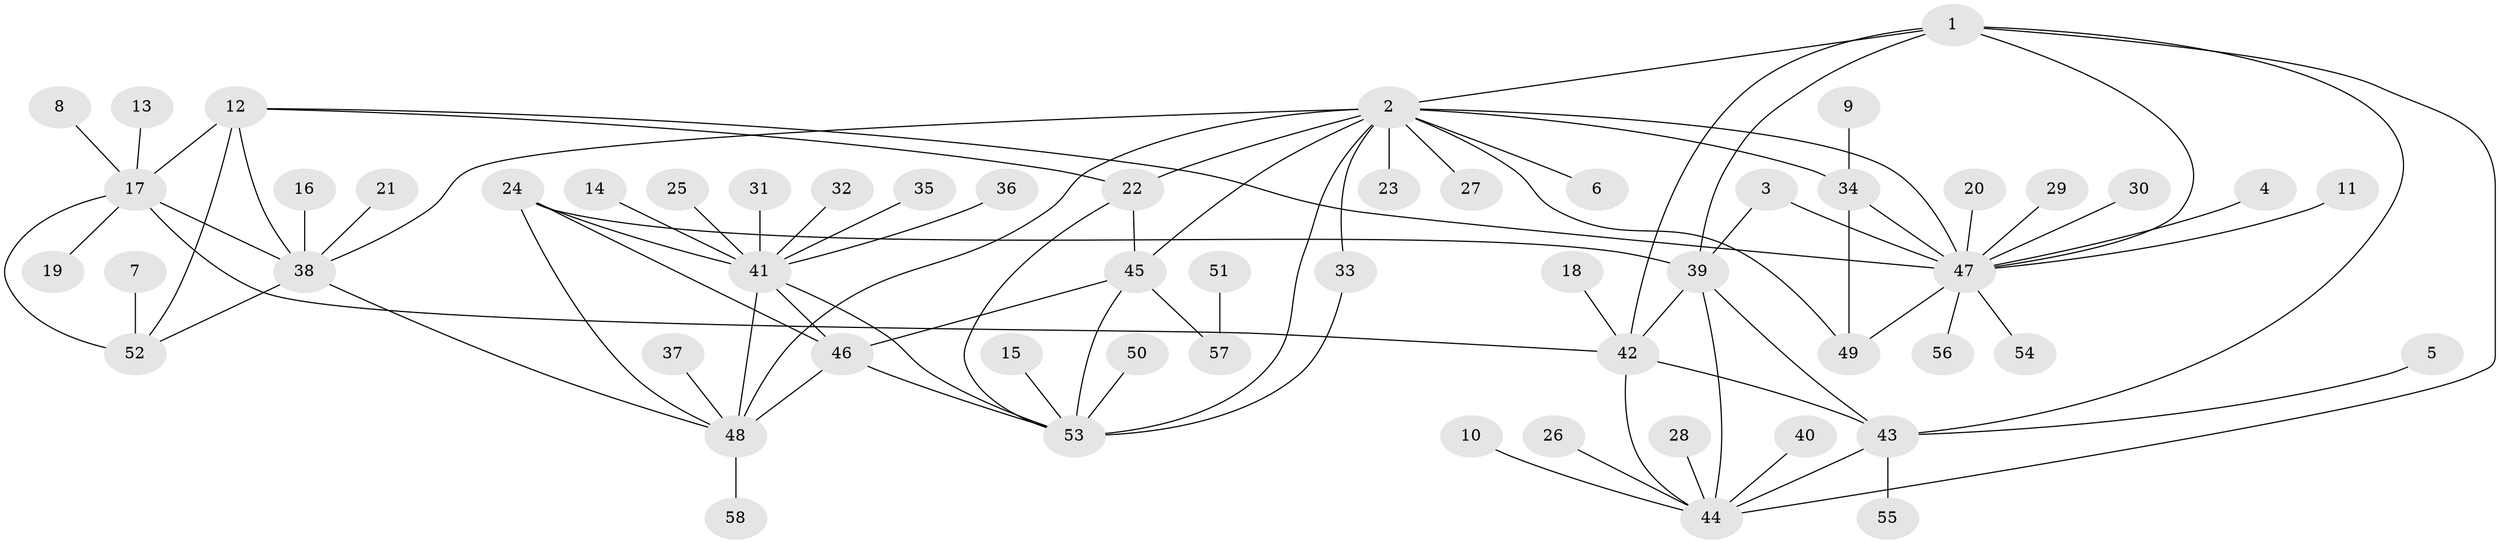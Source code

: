 // original degree distribution, {8: 0.04504504504504504, 5: 0.009009009009009009, 7: 0.06306306306306306, 6: 0.06306306306306306, 16: 0.009009009009009009, 9: 0.018018018018018018, 12: 0.009009009009009009, 11: 0.009009009009009009, 2: 0.16216216216216217, 1: 0.5945945945945946, 4: 0.009009009009009009, 3: 0.009009009009009009}
// Generated by graph-tools (version 1.1) at 2025/26/03/09/25 03:26:42]
// undirected, 58 vertices, 86 edges
graph export_dot {
graph [start="1"]
  node [color=gray90,style=filled];
  1;
  2;
  3;
  4;
  5;
  6;
  7;
  8;
  9;
  10;
  11;
  12;
  13;
  14;
  15;
  16;
  17;
  18;
  19;
  20;
  21;
  22;
  23;
  24;
  25;
  26;
  27;
  28;
  29;
  30;
  31;
  32;
  33;
  34;
  35;
  36;
  37;
  38;
  39;
  40;
  41;
  42;
  43;
  44;
  45;
  46;
  47;
  48;
  49;
  50;
  51;
  52;
  53;
  54;
  55;
  56;
  57;
  58;
  1 -- 2 [weight=1.0];
  1 -- 39 [weight=1.0];
  1 -- 42 [weight=1.0];
  1 -- 43 [weight=1.0];
  1 -- 44 [weight=1.0];
  1 -- 47 [weight=1.0];
  2 -- 6 [weight=1.0];
  2 -- 22 [weight=2.0];
  2 -- 23 [weight=1.0];
  2 -- 27 [weight=1.0];
  2 -- 33 [weight=1.0];
  2 -- 34 [weight=2.0];
  2 -- 38 [weight=1.0];
  2 -- 45 [weight=2.0];
  2 -- 47 [weight=2.0];
  2 -- 48 [weight=1.0];
  2 -- 49 [weight=2.0];
  2 -- 53 [weight=2.0];
  3 -- 39 [weight=1.0];
  3 -- 47 [weight=1.0];
  4 -- 47 [weight=1.0];
  5 -- 43 [weight=1.0];
  7 -- 52 [weight=1.0];
  8 -- 17 [weight=1.0];
  9 -- 34 [weight=1.0];
  10 -- 44 [weight=1.0];
  11 -- 47 [weight=1.0];
  12 -- 17 [weight=2.0];
  12 -- 22 [weight=1.0];
  12 -- 38 [weight=1.0];
  12 -- 47 [weight=1.0];
  12 -- 52 [weight=1.0];
  13 -- 17 [weight=1.0];
  14 -- 41 [weight=1.0];
  15 -- 53 [weight=1.0];
  16 -- 38 [weight=1.0];
  17 -- 19 [weight=1.0];
  17 -- 38 [weight=2.0];
  17 -- 42 [weight=1.0];
  17 -- 52 [weight=2.0];
  18 -- 42 [weight=1.0];
  20 -- 47 [weight=1.0];
  21 -- 38 [weight=1.0];
  22 -- 45 [weight=1.0];
  22 -- 53 [weight=1.0];
  24 -- 39 [weight=1.0];
  24 -- 41 [weight=1.0];
  24 -- 46 [weight=1.0];
  24 -- 48 [weight=2.0];
  25 -- 41 [weight=1.0];
  26 -- 44 [weight=1.0];
  28 -- 44 [weight=1.0];
  29 -- 47 [weight=1.0];
  30 -- 47 [weight=1.0];
  31 -- 41 [weight=1.0];
  32 -- 41 [weight=1.0];
  33 -- 53 [weight=1.0];
  34 -- 47 [weight=1.0];
  34 -- 49 [weight=1.0];
  35 -- 41 [weight=1.0];
  36 -- 41 [weight=1.0];
  37 -- 48 [weight=1.0];
  38 -- 48 [weight=1.0];
  38 -- 52 [weight=1.0];
  39 -- 42 [weight=1.0];
  39 -- 43 [weight=1.0];
  39 -- 44 [weight=1.0];
  40 -- 44 [weight=1.0];
  41 -- 46 [weight=1.0];
  41 -- 48 [weight=2.0];
  41 -- 53 [weight=1.0];
  42 -- 43 [weight=1.0];
  42 -- 44 [weight=1.0];
  43 -- 44 [weight=1.0];
  43 -- 55 [weight=1.0];
  45 -- 46 [weight=1.0];
  45 -- 53 [weight=1.0];
  45 -- 57 [weight=1.0];
  46 -- 48 [weight=2.0];
  46 -- 53 [weight=1.0];
  47 -- 49 [weight=1.0];
  47 -- 54 [weight=1.0];
  47 -- 56 [weight=1.0];
  48 -- 58 [weight=1.0];
  50 -- 53 [weight=1.0];
  51 -- 57 [weight=1.0];
}

